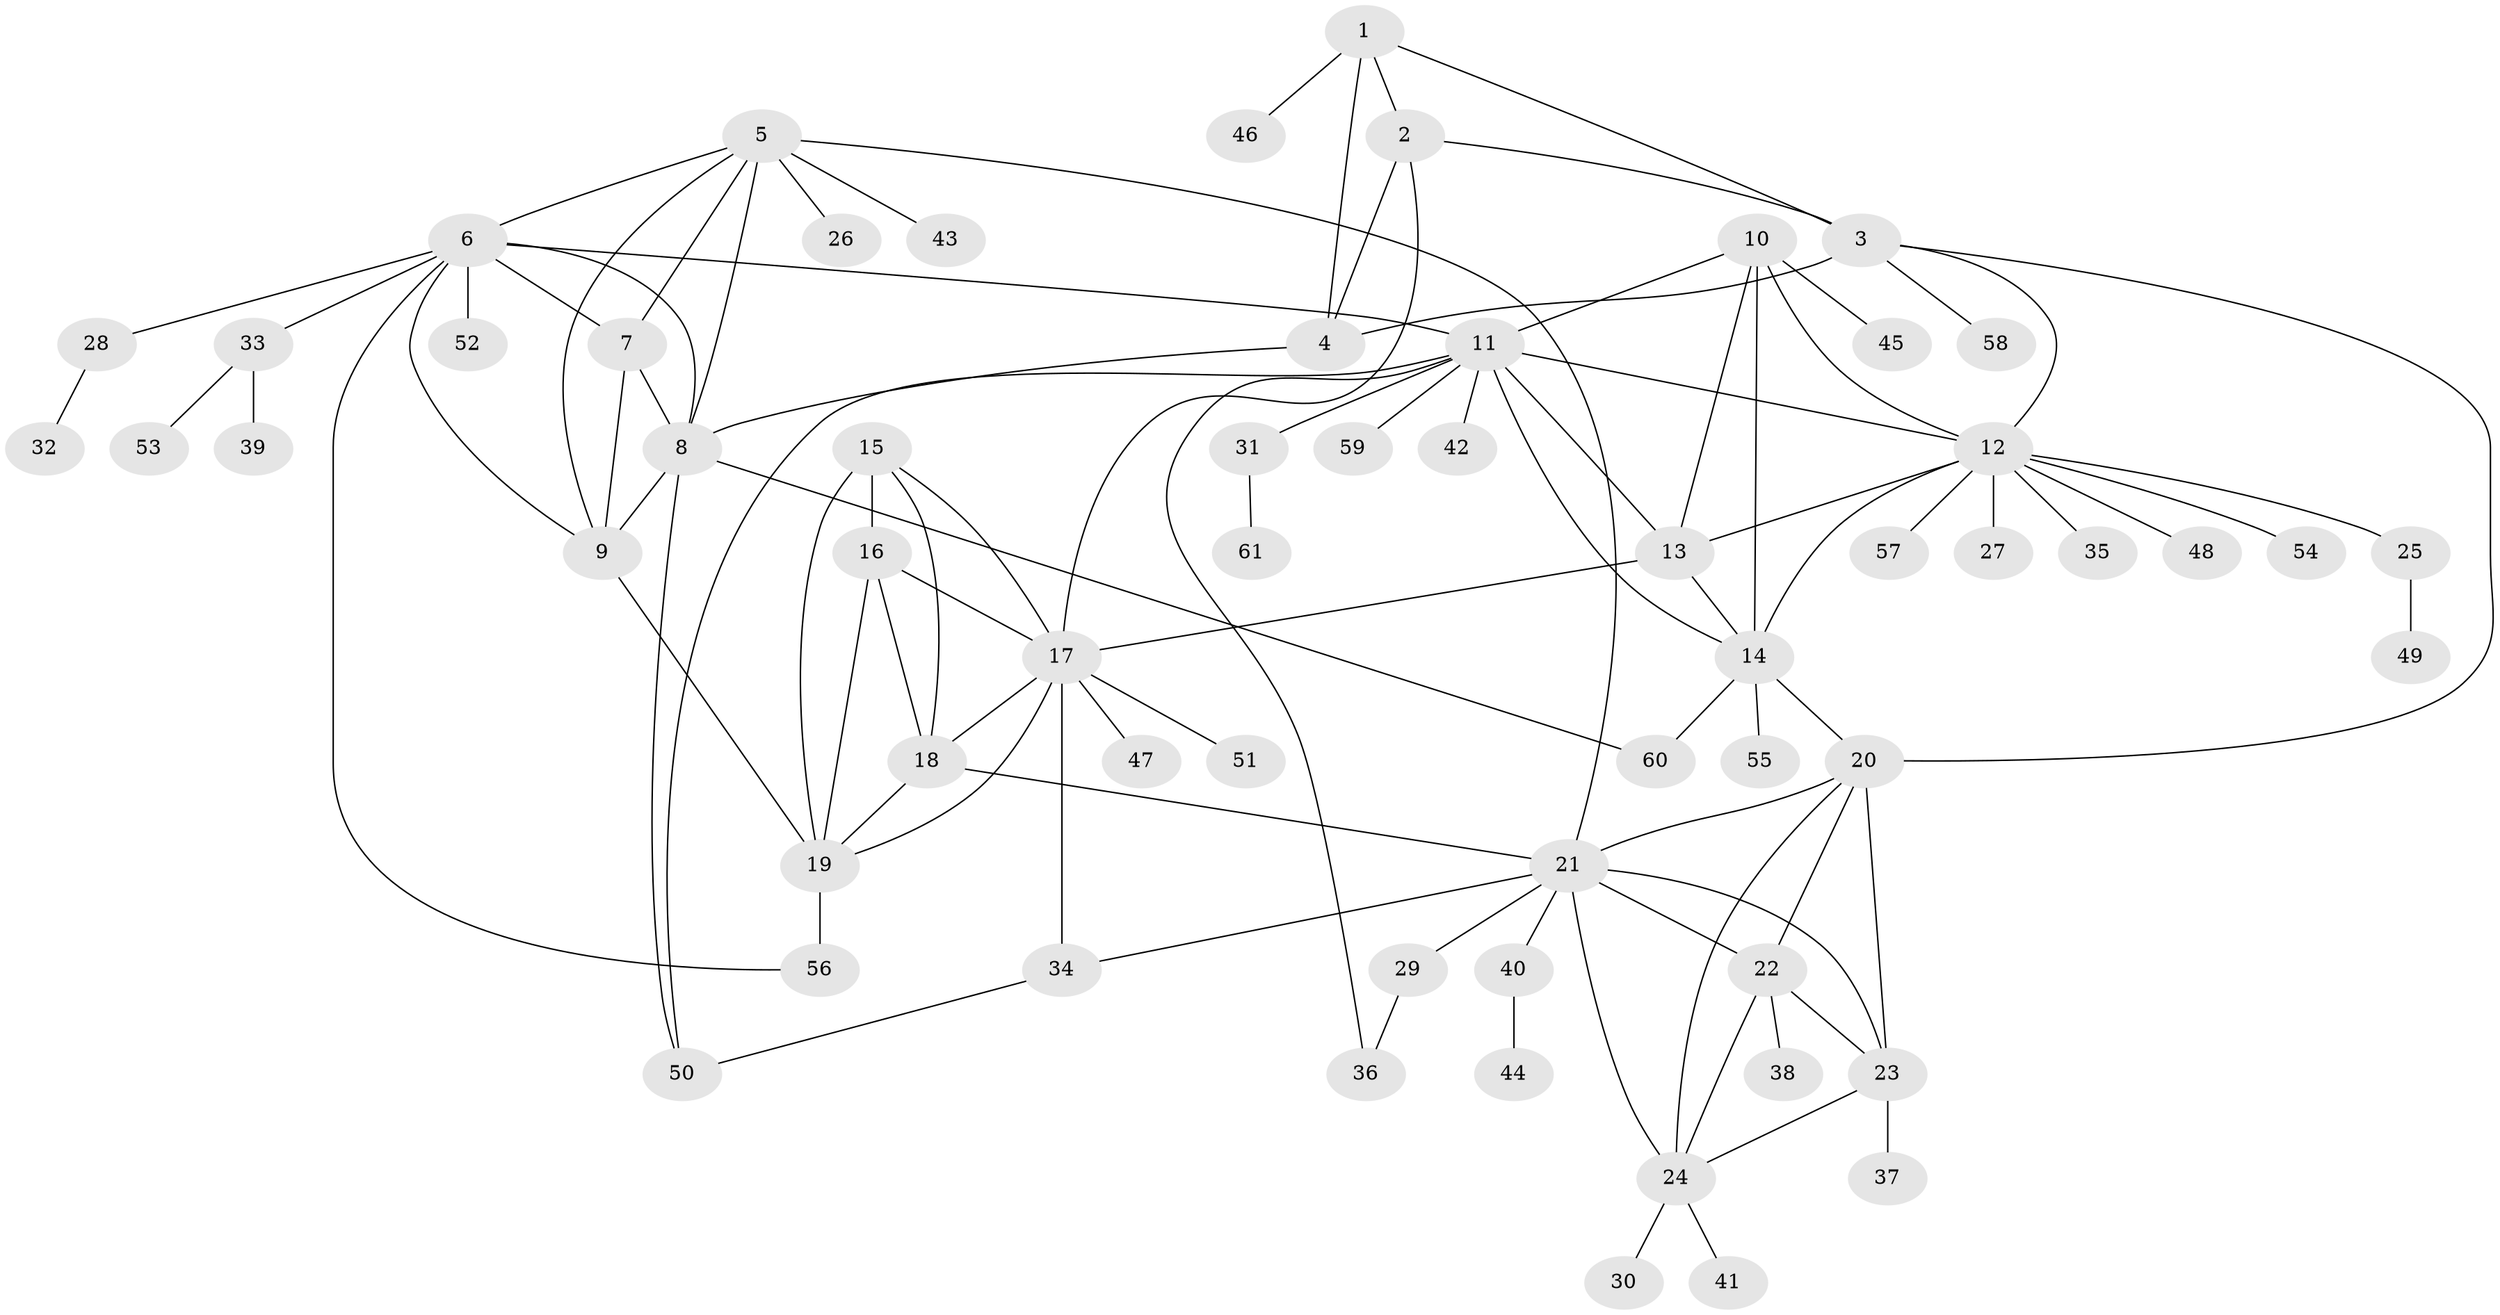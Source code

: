 // original degree distribution, {5: 0.019801980198019802, 6: 0.0594059405940594, 8: 0.04950495049504951, 10: 0.0297029702970297, 7: 0.0594059405940594, 11: 0.009900990099009901, 12: 0.009900990099009901, 4: 0.0297029702970297, 2: 0.12871287128712872, 1: 0.5841584158415841, 3: 0.019801980198019802}
// Generated by graph-tools (version 1.1) at 2025/52/03/04/25 22:52:47]
// undirected, 61 vertices, 99 edges
graph export_dot {
  node [color=gray90,style=filled];
  1;
  2;
  3;
  4;
  5;
  6;
  7;
  8;
  9;
  10;
  11;
  12;
  13;
  14;
  15;
  16;
  17;
  18;
  19;
  20;
  21;
  22;
  23;
  24;
  25;
  26;
  27;
  28;
  29;
  30;
  31;
  32;
  33;
  34;
  35;
  36;
  37;
  38;
  39;
  40;
  41;
  42;
  43;
  44;
  45;
  46;
  47;
  48;
  49;
  50;
  51;
  52;
  53;
  54;
  55;
  56;
  57;
  58;
  59;
  60;
  61;
  1 -- 2 [weight=2.0];
  1 -- 3 [weight=2.0];
  1 -- 4 [weight=2.0];
  1 -- 46 [weight=2.0];
  2 -- 3 [weight=1.0];
  2 -- 4 [weight=1.0];
  2 -- 17 [weight=1.0];
  3 -- 4 [weight=1.0];
  3 -- 12 [weight=1.0];
  3 -- 20 [weight=1.0];
  3 -- 58 [weight=1.0];
  4 -- 8 [weight=1.0];
  5 -- 6 [weight=1.0];
  5 -- 7 [weight=1.0];
  5 -- 8 [weight=1.0];
  5 -- 9 [weight=1.0];
  5 -- 21 [weight=1.0];
  5 -- 26 [weight=1.0];
  5 -- 43 [weight=1.0];
  6 -- 7 [weight=1.0];
  6 -- 8 [weight=1.0];
  6 -- 9 [weight=1.0];
  6 -- 11 [weight=1.0];
  6 -- 28 [weight=1.0];
  6 -- 33 [weight=1.0];
  6 -- 52 [weight=1.0];
  6 -- 56 [weight=1.0];
  7 -- 8 [weight=1.0];
  7 -- 9 [weight=3.0];
  8 -- 9 [weight=1.0];
  8 -- 50 [weight=1.0];
  8 -- 60 [weight=1.0];
  9 -- 19 [weight=1.0];
  10 -- 11 [weight=1.0];
  10 -- 12 [weight=1.0];
  10 -- 13 [weight=1.0];
  10 -- 14 [weight=1.0];
  10 -- 45 [weight=2.0];
  11 -- 12 [weight=1.0];
  11 -- 13 [weight=1.0];
  11 -- 14 [weight=1.0];
  11 -- 31 [weight=1.0];
  11 -- 36 [weight=1.0];
  11 -- 42 [weight=1.0];
  11 -- 50 [weight=1.0];
  11 -- 59 [weight=1.0];
  12 -- 13 [weight=1.0];
  12 -- 14 [weight=1.0];
  12 -- 25 [weight=1.0];
  12 -- 27 [weight=1.0];
  12 -- 35 [weight=1.0];
  12 -- 48 [weight=1.0];
  12 -- 54 [weight=1.0];
  12 -- 57 [weight=1.0];
  13 -- 14 [weight=1.0];
  13 -- 17 [weight=1.0];
  14 -- 20 [weight=1.0];
  14 -- 55 [weight=1.0];
  14 -- 60 [weight=1.0];
  15 -- 16 [weight=2.0];
  15 -- 17 [weight=1.0];
  15 -- 18 [weight=1.0];
  15 -- 19 [weight=1.0];
  16 -- 17 [weight=1.0];
  16 -- 18 [weight=1.0];
  16 -- 19 [weight=1.0];
  17 -- 18 [weight=1.0];
  17 -- 19 [weight=1.0];
  17 -- 34 [weight=1.0];
  17 -- 47 [weight=1.0];
  17 -- 51 [weight=1.0];
  18 -- 19 [weight=1.0];
  18 -- 21 [weight=1.0];
  19 -- 56 [weight=2.0];
  20 -- 21 [weight=1.0];
  20 -- 22 [weight=1.0];
  20 -- 23 [weight=1.0];
  20 -- 24 [weight=1.0];
  21 -- 22 [weight=1.0];
  21 -- 23 [weight=1.0];
  21 -- 24 [weight=1.0];
  21 -- 29 [weight=1.0];
  21 -- 34 [weight=1.0];
  21 -- 40 [weight=1.0];
  22 -- 23 [weight=1.0];
  22 -- 24 [weight=1.0];
  22 -- 38 [weight=2.0];
  23 -- 24 [weight=1.0];
  23 -- 37 [weight=2.0];
  24 -- 30 [weight=1.0];
  24 -- 41 [weight=1.0];
  25 -- 49 [weight=1.0];
  28 -- 32 [weight=1.0];
  29 -- 36 [weight=1.0];
  31 -- 61 [weight=1.0];
  33 -- 39 [weight=1.0];
  33 -- 53 [weight=1.0];
  34 -- 50 [weight=1.0];
  40 -- 44 [weight=1.0];
}
